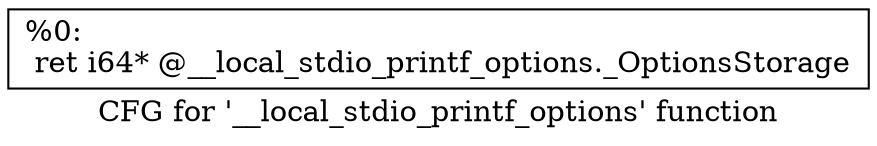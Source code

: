 digraph "CFG for '__local_stdio_printf_options' function" {
	label="CFG for '__local_stdio_printf_options' function";

	Node0x6573b0 [shape=record,label="{%0:\l  ret i64* @__local_stdio_printf_options._OptionsStorage\l}"];
}
